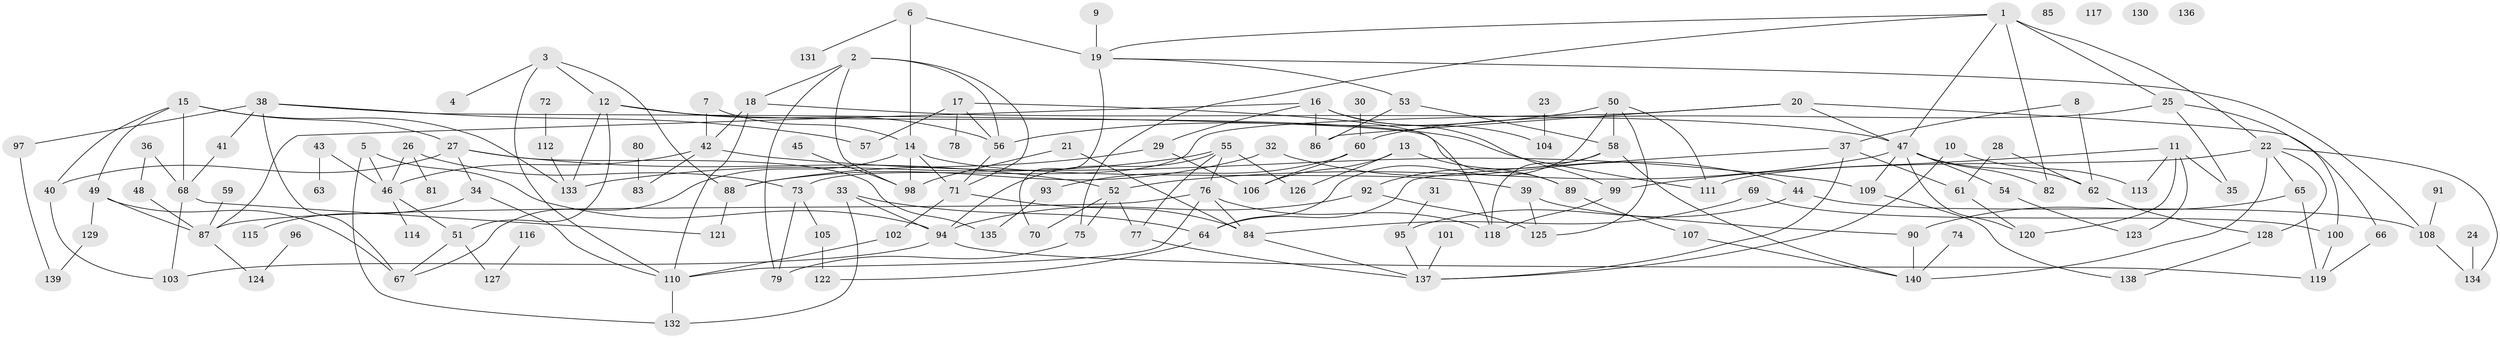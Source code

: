 // coarse degree distribution, {8: 0.020202020202020204, 7: 0.0707070707070707, 4: 0.13131313131313133, 1: 0.1717171717171717, 2: 0.2222222222222222, 5: 0.08080808080808081, 6: 0.08080808080808081, 3: 0.16161616161616163, 11: 0.010101010101010102, 9: 0.010101010101010102, 0: 0.04040404040404041}
// Generated by graph-tools (version 1.1) at 2025/41/03/06/25 10:41:24]
// undirected, 140 vertices, 209 edges
graph export_dot {
graph [start="1"]
  node [color=gray90,style=filled];
  1;
  2;
  3;
  4;
  5;
  6;
  7;
  8;
  9;
  10;
  11;
  12;
  13;
  14;
  15;
  16;
  17;
  18;
  19;
  20;
  21;
  22;
  23;
  24;
  25;
  26;
  27;
  28;
  29;
  30;
  31;
  32;
  33;
  34;
  35;
  36;
  37;
  38;
  39;
  40;
  41;
  42;
  43;
  44;
  45;
  46;
  47;
  48;
  49;
  50;
  51;
  52;
  53;
  54;
  55;
  56;
  57;
  58;
  59;
  60;
  61;
  62;
  63;
  64;
  65;
  66;
  67;
  68;
  69;
  70;
  71;
  72;
  73;
  74;
  75;
  76;
  77;
  78;
  79;
  80;
  81;
  82;
  83;
  84;
  85;
  86;
  87;
  88;
  89;
  90;
  91;
  92;
  93;
  94;
  95;
  96;
  97;
  98;
  99;
  100;
  101;
  102;
  103;
  104;
  105;
  106;
  107;
  108;
  109;
  110;
  111;
  112;
  113;
  114;
  115;
  116;
  117;
  118;
  119;
  120;
  121;
  122;
  123;
  124;
  125;
  126;
  127;
  128;
  129;
  130;
  131;
  132;
  133;
  134;
  135;
  136;
  137;
  138;
  139;
  140;
  1 -- 19;
  1 -- 22;
  1 -- 25;
  1 -- 47;
  1 -- 75;
  1 -- 82;
  2 -- 18;
  2 -- 56;
  2 -- 71;
  2 -- 79;
  2 -- 98;
  3 -- 4;
  3 -- 12;
  3 -- 88;
  3 -- 110;
  5 -- 46;
  5 -- 94;
  5 -- 132;
  6 -- 14;
  6 -- 19;
  6 -- 131;
  7 -- 14;
  7 -- 42;
  8 -- 37;
  8 -- 62;
  9 -- 19;
  10 -- 113;
  10 -- 137;
  11 -- 35;
  11 -- 99;
  11 -- 113;
  11 -- 120;
  11 -- 123;
  12 -- 51;
  12 -- 56;
  12 -- 111;
  12 -- 133;
  13 -- 89;
  13 -- 106;
  13 -- 126;
  14 -- 39;
  14 -- 67;
  14 -- 71;
  14 -- 98;
  15 -- 27;
  15 -- 40;
  15 -- 49;
  15 -- 68;
  15 -- 133;
  16 -- 29;
  16 -- 86;
  16 -- 87;
  16 -- 99;
  16 -- 104;
  17 -- 56;
  17 -- 57;
  17 -- 78;
  17 -- 118;
  18 -- 42;
  18 -- 47;
  18 -- 110;
  19 -- 53;
  19 -- 70;
  19 -- 108;
  20 -- 47;
  20 -- 66;
  20 -- 73;
  20 -- 86;
  21 -- 84;
  21 -- 98;
  22 -- 65;
  22 -- 111;
  22 -- 128;
  22 -- 134;
  22 -- 140;
  23 -- 104;
  24 -- 134;
  25 -- 35;
  25 -- 60;
  25 -- 100;
  26 -- 46;
  26 -- 73;
  26 -- 81;
  27 -- 34;
  27 -- 40;
  27 -- 52;
  27 -- 135;
  28 -- 61;
  28 -- 62;
  29 -- 88;
  29 -- 106;
  30 -- 60;
  31 -- 95;
  32 -- 44;
  32 -- 88;
  33 -- 64;
  33 -- 94;
  33 -- 132;
  34 -- 110;
  34 -- 115;
  36 -- 48;
  36 -- 68;
  37 -- 61;
  37 -- 64;
  37 -- 137;
  38 -- 41;
  38 -- 57;
  38 -- 67;
  38 -- 89;
  38 -- 97;
  39 -- 90;
  39 -- 125;
  40 -- 103;
  41 -- 68;
  42 -- 46;
  42 -- 83;
  42 -- 109;
  43 -- 46;
  43 -- 63;
  44 -- 95;
  44 -- 108;
  45 -- 98;
  46 -- 51;
  46 -- 114;
  47 -- 52;
  47 -- 54;
  47 -- 62;
  47 -- 82;
  47 -- 109;
  47 -- 120;
  48 -- 87;
  49 -- 67;
  49 -- 87;
  49 -- 129;
  50 -- 56;
  50 -- 58;
  50 -- 64;
  50 -- 111;
  50 -- 125;
  51 -- 67;
  51 -- 127;
  52 -- 70;
  52 -- 75;
  52 -- 77;
  53 -- 58;
  53 -- 86;
  54 -- 123;
  55 -- 76;
  55 -- 77;
  55 -- 94;
  55 -- 126;
  55 -- 133;
  56 -- 71;
  58 -- 92;
  58 -- 118;
  58 -- 140;
  59 -- 87;
  60 -- 93;
  60 -- 106;
  61 -- 120;
  62 -- 128;
  64 -- 122;
  65 -- 90;
  65 -- 119;
  66 -- 119;
  68 -- 103;
  68 -- 121;
  69 -- 84;
  69 -- 100;
  71 -- 84;
  71 -- 102;
  72 -- 112;
  73 -- 79;
  73 -- 105;
  74 -- 140;
  75 -- 79;
  76 -- 84;
  76 -- 87;
  76 -- 110;
  76 -- 118;
  77 -- 137;
  80 -- 83;
  84 -- 137;
  87 -- 124;
  88 -- 121;
  89 -- 107;
  90 -- 140;
  91 -- 108;
  92 -- 94;
  92 -- 125;
  93 -- 135;
  94 -- 103;
  94 -- 119;
  95 -- 137;
  96 -- 124;
  97 -- 139;
  99 -- 118;
  100 -- 119;
  101 -- 137;
  102 -- 110;
  105 -- 122;
  107 -- 140;
  108 -- 134;
  109 -- 138;
  110 -- 132;
  112 -- 133;
  116 -- 127;
  128 -- 138;
  129 -- 139;
}
